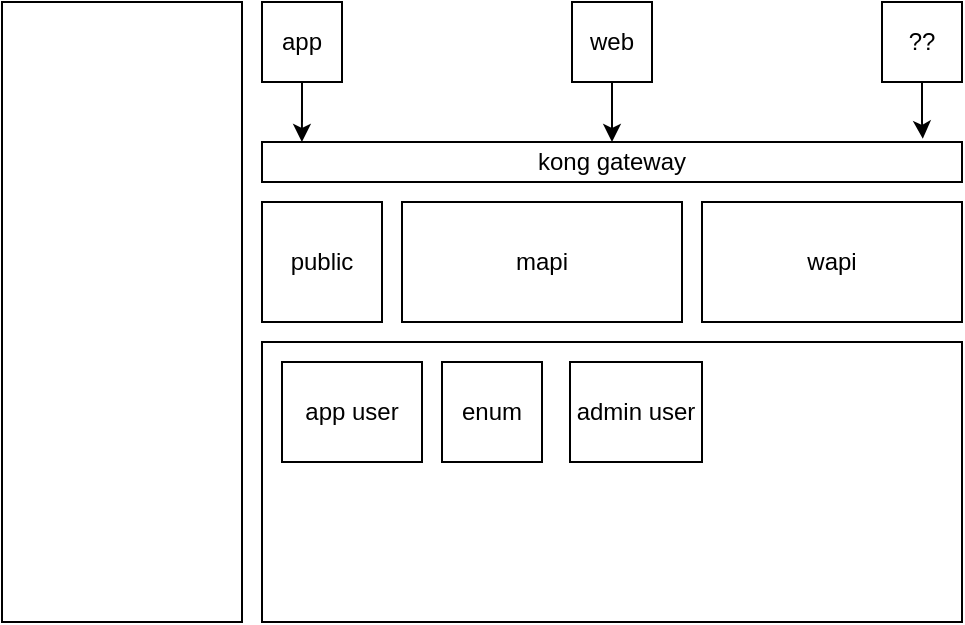 <mxfile version="26.0.3">
  <diagram name="第 1 页" id="dX06Xu6pD4hWuj05Mwyk">
    <mxGraphModel dx="882" dy="534" grid="1" gridSize="10" guides="1" tooltips="1" connect="1" arrows="1" fold="1" page="1" pageScale="1" pageWidth="827" pageHeight="1169" math="0" shadow="0">
      <root>
        <mxCell id="0" />
        <mxCell id="1" parent="0" />
        <mxCell id="AgnMiAAKrqAUzmb-iD08-1" value="kong gateway" style="rounded=0;whiteSpace=wrap;html=1;" vertex="1" parent="1">
          <mxGeometry x="200" y="230" width="350" height="20" as="geometry" />
        </mxCell>
        <mxCell id="AgnMiAAKrqAUzmb-iD08-2" value="app" style="rounded=0;whiteSpace=wrap;html=1;" vertex="1" parent="1">
          <mxGeometry x="200" y="160" width="40" height="40" as="geometry" />
        </mxCell>
        <mxCell id="AgnMiAAKrqAUzmb-iD08-12" style="edgeStyle=orthogonalEdgeStyle;rounded=0;orthogonalLoop=1;jettySize=auto;html=1;entryX=0.5;entryY=0;entryDx=0;entryDy=0;" edge="1" parent="1" source="AgnMiAAKrqAUzmb-iD08-3" target="AgnMiAAKrqAUzmb-iD08-1">
          <mxGeometry relative="1" as="geometry" />
        </mxCell>
        <mxCell id="AgnMiAAKrqAUzmb-iD08-3" value="web" style="rounded=0;whiteSpace=wrap;html=1;" vertex="1" parent="1">
          <mxGeometry x="355" y="160" width="40" height="40" as="geometry" />
        </mxCell>
        <mxCell id="AgnMiAAKrqAUzmb-iD08-4" value="??" style="rounded=0;whiteSpace=wrap;html=1;" vertex="1" parent="1">
          <mxGeometry x="510" y="160" width="40" height="40" as="geometry" />
        </mxCell>
        <mxCell id="AgnMiAAKrqAUzmb-iD08-9" value="public" style="rounded=0;whiteSpace=wrap;html=1;" vertex="1" parent="1">
          <mxGeometry x="200" y="260" width="60" height="60" as="geometry" />
        </mxCell>
        <mxCell id="AgnMiAAKrqAUzmb-iD08-10" value="mapi" style="rounded=0;whiteSpace=wrap;html=1;" vertex="1" parent="1">
          <mxGeometry x="270" y="260" width="140" height="60" as="geometry" />
        </mxCell>
        <mxCell id="AgnMiAAKrqAUzmb-iD08-11" style="edgeStyle=orthogonalEdgeStyle;rounded=0;orthogonalLoop=1;jettySize=auto;html=1;entryX=0.057;entryY=0;entryDx=0;entryDy=0;entryPerimeter=0;" edge="1" parent="1" source="AgnMiAAKrqAUzmb-iD08-2" target="AgnMiAAKrqAUzmb-iD08-1">
          <mxGeometry relative="1" as="geometry" />
        </mxCell>
        <mxCell id="AgnMiAAKrqAUzmb-iD08-13" style="edgeStyle=orthogonalEdgeStyle;rounded=0;orthogonalLoop=1;jettySize=auto;html=1;entryX=0.944;entryY=-0.081;entryDx=0;entryDy=0;entryPerimeter=0;" edge="1" parent="1" source="AgnMiAAKrqAUzmb-iD08-4" target="AgnMiAAKrqAUzmb-iD08-1">
          <mxGeometry relative="1" as="geometry" />
        </mxCell>
        <mxCell id="AgnMiAAKrqAUzmb-iD08-14" value="wapi" style="rounded=0;whiteSpace=wrap;html=1;" vertex="1" parent="1">
          <mxGeometry x="420" y="260" width="130" height="60" as="geometry" />
        </mxCell>
        <mxCell id="AgnMiAAKrqAUzmb-iD08-15" value="" style="rounded=0;whiteSpace=wrap;html=1;" vertex="1" parent="1">
          <mxGeometry x="70" y="160" width="120" height="310" as="geometry" />
        </mxCell>
        <mxCell id="AgnMiAAKrqAUzmb-iD08-16" value="" style="rounded=0;whiteSpace=wrap;html=1;" vertex="1" parent="1">
          <mxGeometry x="200" y="330" width="350" height="140" as="geometry" />
        </mxCell>
        <mxCell id="AgnMiAAKrqAUzmb-iD08-17" value="app user" style="rounded=0;whiteSpace=wrap;html=1;" vertex="1" parent="1">
          <mxGeometry x="210" y="340" width="70" height="50" as="geometry" />
        </mxCell>
        <mxCell id="AgnMiAAKrqAUzmb-iD08-18" value="enum" style="rounded=0;whiteSpace=wrap;html=1;" vertex="1" parent="1">
          <mxGeometry x="290" y="340" width="50" height="50" as="geometry" />
        </mxCell>
        <mxCell id="AgnMiAAKrqAUzmb-iD08-19" value="admin user" style="rounded=0;whiteSpace=wrap;html=1;" vertex="1" parent="1">
          <mxGeometry x="354" y="340" width="66" height="50" as="geometry" />
        </mxCell>
      </root>
    </mxGraphModel>
  </diagram>
</mxfile>
